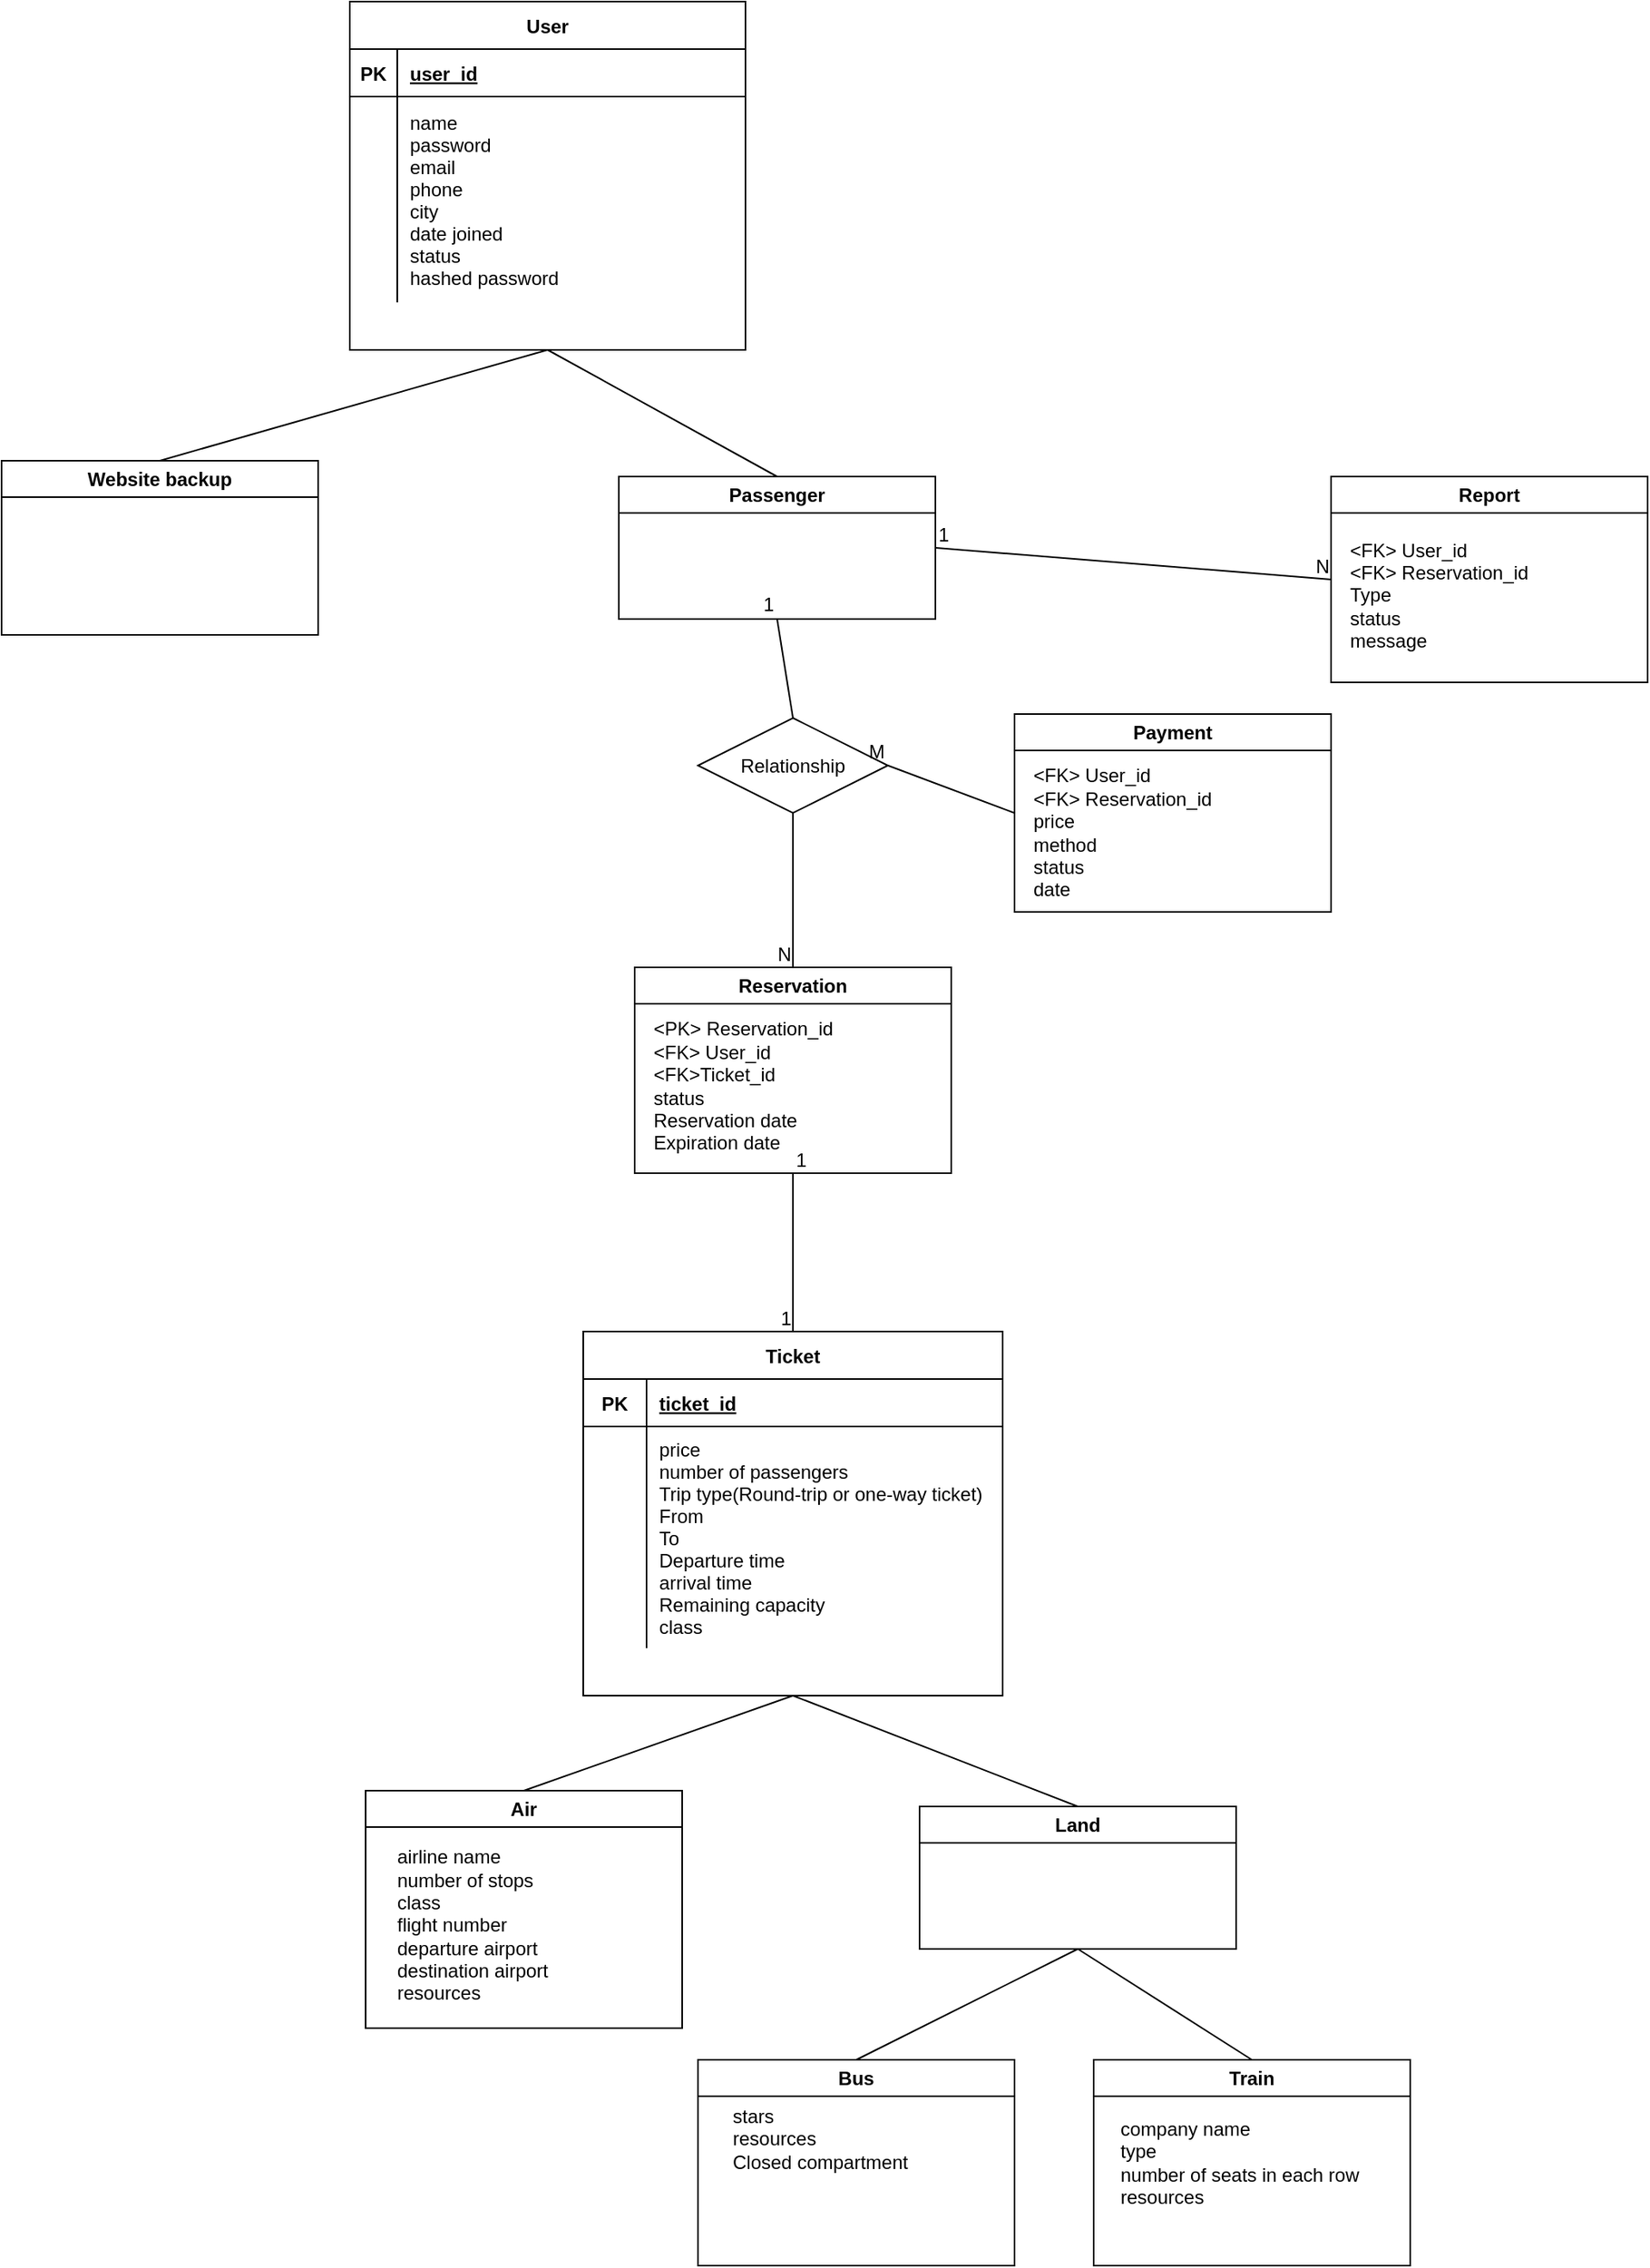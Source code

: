 <mxfile version="26.1.0">
  <diagram id="R2lEEEUBdFMjLlhIrx00" name="Page-1">
    <mxGraphModel dx="2580" dy="1114" grid="1" gridSize="10" guides="1" tooltips="1" connect="1" arrows="1" fold="1" page="1" pageScale="1" pageWidth="3000" pageHeight="3000" math="0" shadow="0" extFonts="Permanent Marker^https://fonts.googleapis.com/css?family=Permanent+Marker">
      <root>
        <mxCell id="0" />
        <mxCell id="1" parent="0" />
        <mxCell id="C-vyLk0tnHw3VtMMgP7b-23" value="User" style="shape=table;startSize=30;container=1;collapsible=1;childLayout=tableLayout;fixedRows=1;rowLines=0;fontStyle=1;align=center;resizeLast=1;" parent="1" vertex="1">
          <mxGeometry x="330" y="20" width="250" height="220" as="geometry">
            <mxRectangle x="120" y="120" width="100" height="30" as="alternateBounds" />
          </mxGeometry>
        </mxCell>
        <mxCell id="C-vyLk0tnHw3VtMMgP7b-24" value="" style="shape=partialRectangle;collapsible=0;dropTarget=0;pointerEvents=0;fillColor=none;points=[[0,0.5],[1,0.5]];portConstraint=eastwest;top=0;left=0;right=0;bottom=1;" parent="C-vyLk0tnHw3VtMMgP7b-23" vertex="1">
          <mxGeometry y="30" width="250" height="30" as="geometry" />
        </mxCell>
        <mxCell id="C-vyLk0tnHw3VtMMgP7b-25" value="PK" style="shape=partialRectangle;overflow=hidden;connectable=0;fillColor=none;top=0;left=0;bottom=0;right=0;fontStyle=1;" parent="C-vyLk0tnHw3VtMMgP7b-24" vertex="1">
          <mxGeometry width="30" height="30" as="geometry">
            <mxRectangle width="30" height="30" as="alternateBounds" />
          </mxGeometry>
        </mxCell>
        <mxCell id="C-vyLk0tnHw3VtMMgP7b-26" value="user_id" style="shape=partialRectangle;overflow=hidden;connectable=0;fillColor=none;top=0;left=0;bottom=0;right=0;align=left;spacingLeft=6;fontStyle=5;" parent="C-vyLk0tnHw3VtMMgP7b-24" vertex="1">
          <mxGeometry x="30" width="220" height="30" as="geometry">
            <mxRectangle width="220" height="30" as="alternateBounds" />
          </mxGeometry>
        </mxCell>
        <mxCell id="C-vyLk0tnHw3VtMMgP7b-27" value="" style="shape=partialRectangle;collapsible=0;dropTarget=0;pointerEvents=0;fillColor=none;points=[[0,0.5],[1,0.5]];portConstraint=eastwest;top=0;left=0;right=0;bottom=0;" parent="C-vyLk0tnHw3VtMMgP7b-23" vertex="1">
          <mxGeometry y="60" width="250" height="130" as="geometry" />
        </mxCell>
        <mxCell id="C-vyLk0tnHw3VtMMgP7b-28" value="" style="shape=partialRectangle;overflow=hidden;connectable=0;fillColor=none;top=0;left=0;bottom=0;right=0;" parent="C-vyLk0tnHw3VtMMgP7b-27" vertex="1">
          <mxGeometry width="30" height="130" as="geometry">
            <mxRectangle width="30" height="130" as="alternateBounds" />
          </mxGeometry>
        </mxCell>
        <mxCell id="C-vyLk0tnHw3VtMMgP7b-29" value="name&#xa;password&#xa;email&#xa;phone&#xa;city&#xa;date joined&#xa;status&#xa;hashed password" style="shape=partialRectangle;overflow=hidden;connectable=0;fillColor=none;top=0;left=0;bottom=0;right=0;align=left;spacingLeft=6;" parent="C-vyLk0tnHw3VtMMgP7b-27" vertex="1">
          <mxGeometry x="30" width="220" height="130" as="geometry">
            <mxRectangle width="220" height="130" as="alternateBounds" />
          </mxGeometry>
        </mxCell>
        <mxCell id="R_KXiLifHRhBbQVZmg2O-18" value="Passenger" style="swimlane;whiteSpace=wrap;html=1;" parent="1" vertex="1">
          <mxGeometry x="500" y="320" width="200" height="90" as="geometry" />
        </mxCell>
        <mxCell id="R_KXiLifHRhBbQVZmg2O-25" value="Website backup" style="swimlane;whiteSpace=wrap;html=1;startSize=23;" parent="1" vertex="1">
          <mxGeometry x="110" y="310" width="200" height="110" as="geometry" />
        </mxCell>
        <mxCell id="R_KXiLifHRhBbQVZmg2O-39" value="Ticket" style="shape=table;startSize=30;container=1;collapsible=1;childLayout=tableLayout;fixedRows=1;rowLines=0;fontStyle=1;align=center;resizeLast=1;" parent="1" vertex="1">
          <mxGeometry x="477.5" y="860" width="265" height="230" as="geometry">
            <mxRectangle x="120" y="120" width="100" height="30" as="alternateBounds" />
          </mxGeometry>
        </mxCell>
        <mxCell id="R_KXiLifHRhBbQVZmg2O-40" value="" style="shape=partialRectangle;collapsible=0;dropTarget=0;pointerEvents=0;fillColor=none;points=[[0,0.5],[1,0.5]];portConstraint=eastwest;top=0;left=0;right=0;bottom=1;" parent="R_KXiLifHRhBbQVZmg2O-39" vertex="1">
          <mxGeometry y="30" width="265" height="30" as="geometry" />
        </mxCell>
        <mxCell id="R_KXiLifHRhBbQVZmg2O-41" value="PK" style="shape=partialRectangle;overflow=hidden;connectable=0;fillColor=none;top=0;left=0;bottom=0;right=0;fontStyle=1;" parent="R_KXiLifHRhBbQVZmg2O-40" vertex="1">
          <mxGeometry width="40" height="30" as="geometry">
            <mxRectangle width="40" height="30" as="alternateBounds" />
          </mxGeometry>
        </mxCell>
        <mxCell id="R_KXiLifHRhBbQVZmg2O-42" value="ticket_id" style="shape=partialRectangle;overflow=hidden;connectable=0;fillColor=none;top=0;left=0;bottom=0;right=0;align=left;spacingLeft=6;fontStyle=5;" parent="R_KXiLifHRhBbQVZmg2O-40" vertex="1">
          <mxGeometry x="40" width="225" height="30" as="geometry">
            <mxRectangle width="225" height="30" as="alternateBounds" />
          </mxGeometry>
        </mxCell>
        <mxCell id="R_KXiLifHRhBbQVZmg2O-43" value="" style="shape=partialRectangle;collapsible=0;dropTarget=0;pointerEvents=0;fillColor=none;points=[[0,0.5],[1,0.5]];portConstraint=eastwest;top=0;left=0;right=0;bottom=0;" parent="R_KXiLifHRhBbQVZmg2O-39" vertex="1">
          <mxGeometry y="60" width="265" height="140" as="geometry" />
        </mxCell>
        <mxCell id="R_KXiLifHRhBbQVZmg2O-44" value="" style="shape=partialRectangle;overflow=hidden;connectable=0;fillColor=none;top=0;left=0;bottom=0;right=0;" parent="R_KXiLifHRhBbQVZmg2O-43" vertex="1">
          <mxGeometry width="40" height="140" as="geometry">
            <mxRectangle width="40" height="140" as="alternateBounds" />
          </mxGeometry>
        </mxCell>
        <mxCell id="R_KXiLifHRhBbQVZmg2O-45" value="price&#xa;number of passengers&#xa;Trip type(Round-trip or one-way ticket)&#xa;From&#xa;To&#xa;Departure time&#xa;arrival time&#xa;Remaining capacity&#xa;class" style="shape=partialRectangle;overflow=hidden;connectable=0;fillColor=none;top=0;left=0;bottom=0;right=0;align=left;spacingLeft=6;" parent="R_KXiLifHRhBbQVZmg2O-43" vertex="1">
          <mxGeometry x="40" width="225" height="140" as="geometry">
            <mxRectangle width="225" height="140" as="alternateBounds" />
          </mxGeometry>
        </mxCell>
        <mxCell id="R_KXiLifHRhBbQVZmg2O-46" value="Air" style="swimlane;whiteSpace=wrap;html=1;" parent="1" vertex="1">
          <mxGeometry x="340" y="1150" width="200" height="150" as="geometry" />
        </mxCell>
        <mxCell id="QlvA-Q4Eu4nIA0qFd5DP-67" value="airline name&lt;div&gt;number of stops&lt;/div&gt;&lt;div&gt;class&lt;/div&gt;&lt;div&gt;flight number&lt;/div&gt;&lt;div&gt;departure airport&lt;/div&gt;&lt;div&gt;destination airport&lt;/div&gt;&lt;div&gt;resources&lt;/div&gt;" style="text;html=1;align=left;verticalAlign=middle;resizable=0;points=[];autosize=1;strokeColor=none;fillColor=none;" vertex="1" parent="R_KXiLifHRhBbQVZmg2O-46">
          <mxGeometry x="17.5" y="30" width="120" height="110" as="geometry" />
        </mxCell>
        <mxCell id="R_KXiLifHRhBbQVZmg2O-48" value="Land" style="swimlane;whiteSpace=wrap;html=1;startSize=23;" parent="1" vertex="1">
          <mxGeometry x="690" y="1160" width="200" height="90" as="geometry" />
        </mxCell>
        <mxCell id="R_KXiLifHRhBbQVZmg2O-55" value="Bus" style="swimlane;whiteSpace=wrap;html=1;" parent="1" vertex="1">
          <mxGeometry x="550" y="1320" width="200" height="130" as="geometry" />
        </mxCell>
        <mxCell id="QlvA-Q4Eu4nIA0qFd5DP-66" value="stars&lt;div&gt;resources&lt;/div&gt;&lt;div&gt;Closed compartment&lt;/div&gt;" style="text;html=1;align=left;verticalAlign=middle;resizable=0;points=[];autosize=1;strokeColor=none;fillColor=none;" vertex="1" parent="R_KXiLifHRhBbQVZmg2O-55">
          <mxGeometry x="20" y="20" width="130" height="60" as="geometry" />
        </mxCell>
        <mxCell id="R_KXiLifHRhBbQVZmg2O-56" value="Train" style="swimlane;whiteSpace=wrap;html=1;" parent="1" vertex="1">
          <mxGeometry x="800" y="1320" width="200" height="130" as="geometry" />
        </mxCell>
        <mxCell id="QlvA-Q4Eu4nIA0qFd5DP-68" value="company name&lt;div&gt;type&lt;/div&gt;&lt;div&gt;number of seats in each row&lt;/div&gt;&lt;div&gt;resources&lt;/div&gt;" style="text;html=1;align=left;verticalAlign=middle;resizable=0;points=[];autosize=1;strokeColor=none;fillColor=none;" vertex="1" parent="R_KXiLifHRhBbQVZmg2O-56">
          <mxGeometry x="15" y="30" width="170" height="70" as="geometry" />
        </mxCell>
        <mxCell id="QlvA-Q4Eu4nIA0qFd5DP-8" value="" style="endArrow=none;html=1;rounded=0;exitX=0.5;exitY=1;exitDx=0;exitDy=0;entryX=0.5;entryY=0;entryDx=0;entryDy=0;" edge="1" parent="1" source="R_KXiLifHRhBbQVZmg2O-39" target="R_KXiLifHRhBbQVZmg2O-48">
          <mxGeometry relative="1" as="geometry">
            <mxPoint x="580" y="580" as="sourcePoint" />
            <mxPoint x="740" y="580" as="targetPoint" />
          </mxGeometry>
        </mxCell>
        <mxCell id="QlvA-Q4Eu4nIA0qFd5DP-9" value="" style="endArrow=none;html=1;rounded=0;exitX=0.5;exitY=1;exitDx=0;exitDy=0;entryX=0.5;entryY=0;entryDx=0;entryDy=0;" edge="1" parent="1" source="R_KXiLifHRhBbQVZmg2O-39" target="R_KXiLifHRhBbQVZmg2O-46">
          <mxGeometry relative="1" as="geometry">
            <mxPoint x="412" y="629" as="sourcePoint" />
            <mxPoint x="415" y="720" as="targetPoint" />
          </mxGeometry>
        </mxCell>
        <mxCell id="QlvA-Q4Eu4nIA0qFd5DP-10" value="" style="endArrow=none;html=1;rounded=0;exitX=0.5;exitY=1;exitDx=0;exitDy=0;entryX=0.5;entryY=0;entryDx=0;entryDy=0;" edge="1" parent="1" source="R_KXiLifHRhBbQVZmg2O-48" target="R_KXiLifHRhBbQVZmg2O-56">
          <mxGeometry relative="1" as="geometry">
            <mxPoint x="388.5" y="870" as="sourcePoint" />
            <mxPoint x="391.5" y="961" as="targetPoint" />
          </mxGeometry>
        </mxCell>
        <mxCell id="QlvA-Q4Eu4nIA0qFd5DP-11" value="" style="endArrow=none;html=1;rounded=0;exitX=0.5;exitY=1;exitDx=0;exitDy=0;entryX=0.5;entryY=0;entryDx=0;entryDy=0;" edge="1" parent="1" source="R_KXiLifHRhBbQVZmg2O-48" target="R_KXiLifHRhBbQVZmg2O-55">
          <mxGeometry relative="1" as="geometry">
            <mxPoint x="290" y="850" as="sourcePoint" />
            <mxPoint x="410" y="940" as="targetPoint" />
          </mxGeometry>
        </mxCell>
        <mxCell id="QlvA-Q4Eu4nIA0qFd5DP-13" value="" style="endArrow=none;html=1;rounded=0;entryX=0.5;entryY=1;entryDx=0;entryDy=0;exitX=0.5;exitY=0;exitDx=0;exitDy=0;" edge="1" parent="1" source="R_KXiLifHRhBbQVZmg2O-18" target="C-vyLk0tnHw3VtMMgP7b-23">
          <mxGeometry relative="1" as="geometry">
            <mxPoint x="290" y="160" as="sourcePoint" />
            <mxPoint x="450" y="160" as="targetPoint" />
          </mxGeometry>
        </mxCell>
        <mxCell id="QlvA-Q4Eu4nIA0qFd5DP-14" value="" style="endArrow=none;html=1;rounded=0;entryX=0.5;entryY=1;entryDx=0;entryDy=0;exitX=0.5;exitY=0;exitDx=0;exitDy=0;" edge="1" parent="1" source="R_KXiLifHRhBbQVZmg2O-25" target="C-vyLk0tnHw3VtMMgP7b-23">
          <mxGeometry relative="1" as="geometry">
            <mxPoint x="400" y="210" as="sourcePoint" />
            <mxPoint x="475" y="120" as="targetPoint" />
          </mxGeometry>
        </mxCell>
        <mxCell id="QlvA-Q4Eu4nIA0qFd5DP-15" value="Reservation" style="swimlane;whiteSpace=wrap;html=1;" vertex="1" parent="1">
          <mxGeometry x="510" y="630" width="200" height="130" as="geometry" />
        </mxCell>
        <mxCell id="QlvA-Q4Eu4nIA0qFd5DP-26" value="&lt;div&gt;&amp;lt;PK&amp;gt; Reservation_id&lt;/div&gt;&amp;lt;FK&amp;gt; User_id&lt;div&gt;&amp;lt;FK&amp;gt;Ticket_id&lt;/div&gt;&lt;div&gt;status&lt;/div&gt;&lt;div&gt;Reservation date&lt;/div&gt;&lt;div&gt;Expiration date&lt;/div&gt;" style="text;html=1;align=left;verticalAlign=middle;resizable=0;points=[];autosize=1;strokeColor=none;fillColor=none;" vertex="1" parent="QlvA-Q4Eu4nIA0qFd5DP-15">
          <mxGeometry x="10" y="25" width="140" height="100" as="geometry" />
        </mxCell>
        <mxCell id="QlvA-Q4Eu4nIA0qFd5DP-22" value="" style="endArrow=none;html=1;rounded=0;exitX=0.5;exitY=1;exitDx=0;exitDy=0;entryX=0.5;entryY=0;entryDx=0;entryDy=0;" edge="1" parent="1" source="QlvA-Q4Eu4nIA0qFd5DP-15" target="R_KXiLifHRhBbQVZmg2O-39">
          <mxGeometry relative="1" as="geometry">
            <mxPoint x="340" y="600" as="sourcePoint" />
            <mxPoint x="490" y="600" as="targetPoint" />
          </mxGeometry>
        </mxCell>
        <mxCell id="QlvA-Q4Eu4nIA0qFd5DP-23" value="1" style="resizable=0;html=1;whiteSpace=wrap;align=left;verticalAlign=bottom;" connectable="0" vertex="1" parent="QlvA-Q4Eu4nIA0qFd5DP-22">
          <mxGeometry x="-1" relative="1" as="geometry" />
        </mxCell>
        <mxCell id="QlvA-Q4Eu4nIA0qFd5DP-24" value="1" style="resizable=0;html=1;whiteSpace=wrap;align=right;verticalAlign=bottom;" connectable="0" vertex="1" parent="QlvA-Q4Eu4nIA0qFd5DP-22">
          <mxGeometry x="1" relative="1" as="geometry" />
        </mxCell>
        <mxCell id="QlvA-Q4Eu4nIA0qFd5DP-27" value="Relationship" style="shape=rhombus;perimeter=rhombusPerimeter;whiteSpace=wrap;html=1;align=center;" vertex="1" parent="1">
          <mxGeometry x="550" y="472.5" width="120" height="60" as="geometry" />
        </mxCell>
        <mxCell id="QlvA-Q4Eu4nIA0qFd5DP-29" value="" style="endArrow=none;html=1;rounded=0;exitX=0.5;exitY=0;exitDx=0;exitDy=0;entryX=0.5;entryY=1;entryDx=0;entryDy=0;" edge="1" parent="1" source="QlvA-Q4Eu4nIA0qFd5DP-27" target="R_KXiLifHRhBbQVZmg2O-18">
          <mxGeometry relative="1" as="geometry">
            <mxPoint x="370" y="490" as="sourcePoint" />
            <mxPoint x="530" y="490" as="targetPoint" />
          </mxGeometry>
        </mxCell>
        <mxCell id="QlvA-Q4Eu4nIA0qFd5DP-30" value="1" style="resizable=0;html=1;whiteSpace=wrap;align=right;verticalAlign=bottom;" connectable="0" vertex="1" parent="QlvA-Q4Eu4nIA0qFd5DP-29">
          <mxGeometry x="1" relative="1" as="geometry" />
        </mxCell>
        <mxCell id="QlvA-Q4Eu4nIA0qFd5DP-31" value="" style="endArrow=none;html=1;rounded=0;exitX=0.5;exitY=1;exitDx=0;exitDy=0;entryX=0.5;entryY=0;entryDx=0;entryDy=0;" edge="1" parent="1" source="QlvA-Q4Eu4nIA0qFd5DP-27" target="QlvA-Q4Eu4nIA0qFd5DP-15">
          <mxGeometry relative="1" as="geometry">
            <mxPoint x="400" y="580" as="sourcePoint" />
            <mxPoint x="450" y="520" as="targetPoint" />
          </mxGeometry>
        </mxCell>
        <mxCell id="QlvA-Q4Eu4nIA0qFd5DP-32" value="N" style="resizable=0;html=1;whiteSpace=wrap;align=right;verticalAlign=bottom;" connectable="0" vertex="1" parent="QlvA-Q4Eu4nIA0qFd5DP-31">
          <mxGeometry x="1" relative="1" as="geometry" />
        </mxCell>
        <mxCell id="QlvA-Q4Eu4nIA0qFd5DP-34" value="" style="endArrow=none;html=1;rounded=0;entryX=1;entryY=0.5;entryDx=0;entryDy=0;exitX=0;exitY=0.5;exitDx=0;exitDy=0;" edge="1" parent="1" source="QlvA-Q4Eu4nIA0qFd5DP-36" target="QlvA-Q4Eu4nIA0qFd5DP-27">
          <mxGeometry relative="1" as="geometry">
            <mxPoint x="460" y="500" as="sourcePoint" />
            <mxPoint x="420" y="520" as="targetPoint" />
          </mxGeometry>
        </mxCell>
        <mxCell id="QlvA-Q4Eu4nIA0qFd5DP-35" value="M" style="resizable=0;html=1;whiteSpace=wrap;align=right;verticalAlign=bottom;" connectable="0" vertex="1" parent="QlvA-Q4Eu4nIA0qFd5DP-34">
          <mxGeometry x="1" relative="1" as="geometry" />
        </mxCell>
        <mxCell id="QlvA-Q4Eu4nIA0qFd5DP-36" value="Payment" style="swimlane;whiteSpace=wrap;html=1;" vertex="1" parent="1">
          <mxGeometry x="750" y="470" width="200" height="125" as="geometry" />
        </mxCell>
        <mxCell id="QlvA-Q4Eu4nIA0qFd5DP-60" value="&amp;lt;FK&amp;gt; User_id&lt;div&gt;&amp;lt;FK&amp;gt; Reservation_id&lt;/div&gt;&lt;div&gt;price&lt;/div&gt;&lt;div&gt;method&lt;/div&gt;&lt;div&gt;status&lt;/div&gt;&lt;div&gt;date&lt;/div&gt;" style="text;html=1;align=left;verticalAlign=middle;resizable=0;points=[];autosize=1;strokeColor=none;fillColor=none;" vertex="1" parent="QlvA-Q4Eu4nIA0qFd5DP-36">
          <mxGeometry x="10" y="25" width="140" height="100" as="geometry" />
        </mxCell>
        <mxCell id="QlvA-Q4Eu4nIA0qFd5DP-61" value="" style="endArrow=none;html=1;rounded=0;exitX=1;exitY=0.5;exitDx=0;exitDy=0;entryX=0;entryY=0.5;entryDx=0;entryDy=0;" edge="1" parent="1" source="R_KXiLifHRhBbQVZmg2O-18" target="QlvA-Q4Eu4nIA0qFd5DP-64">
          <mxGeometry relative="1" as="geometry">
            <mxPoint x="730" y="364.5" as="sourcePoint" />
            <mxPoint x="890" y="364.5" as="targetPoint" />
          </mxGeometry>
        </mxCell>
        <mxCell id="QlvA-Q4Eu4nIA0qFd5DP-62" value="1" style="resizable=0;html=1;whiteSpace=wrap;align=left;verticalAlign=bottom;" connectable="0" vertex="1" parent="QlvA-Q4Eu4nIA0qFd5DP-61">
          <mxGeometry x="-1" relative="1" as="geometry" />
        </mxCell>
        <mxCell id="QlvA-Q4Eu4nIA0qFd5DP-63" value="N" style="resizable=0;html=1;whiteSpace=wrap;align=right;verticalAlign=bottom;" connectable="0" vertex="1" parent="QlvA-Q4Eu4nIA0qFd5DP-61">
          <mxGeometry x="1" relative="1" as="geometry" />
        </mxCell>
        <mxCell id="QlvA-Q4Eu4nIA0qFd5DP-64" value="Report" style="swimlane;whiteSpace=wrap;html=1;" vertex="1" parent="1">
          <mxGeometry x="950" y="320" width="200" height="130" as="geometry" />
        </mxCell>
        <mxCell id="QlvA-Q4Eu4nIA0qFd5DP-65" value="&amp;lt;FK&amp;gt; User_id&lt;div&gt;&amp;lt;FK&amp;gt; Reservation_id&lt;/div&gt;&lt;div&gt;Type&lt;/div&gt;&lt;div&gt;status&lt;/div&gt;&lt;div&gt;message&lt;/div&gt;" style="text;html=1;align=left;verticalAlign=middle;resizable=0;points=[];autosize=1;strokeColor=none;fillColor=none;" vertex="1" parent="QlvA-Q4Eu4nIA0qFd5DP-64">
          <mxGeometry x="10" y="30" width="140" height="90" as="geometry" />
        </mxCell>
      </root>
    </mxGraphModel>
  </diagram>
</mxfile>
